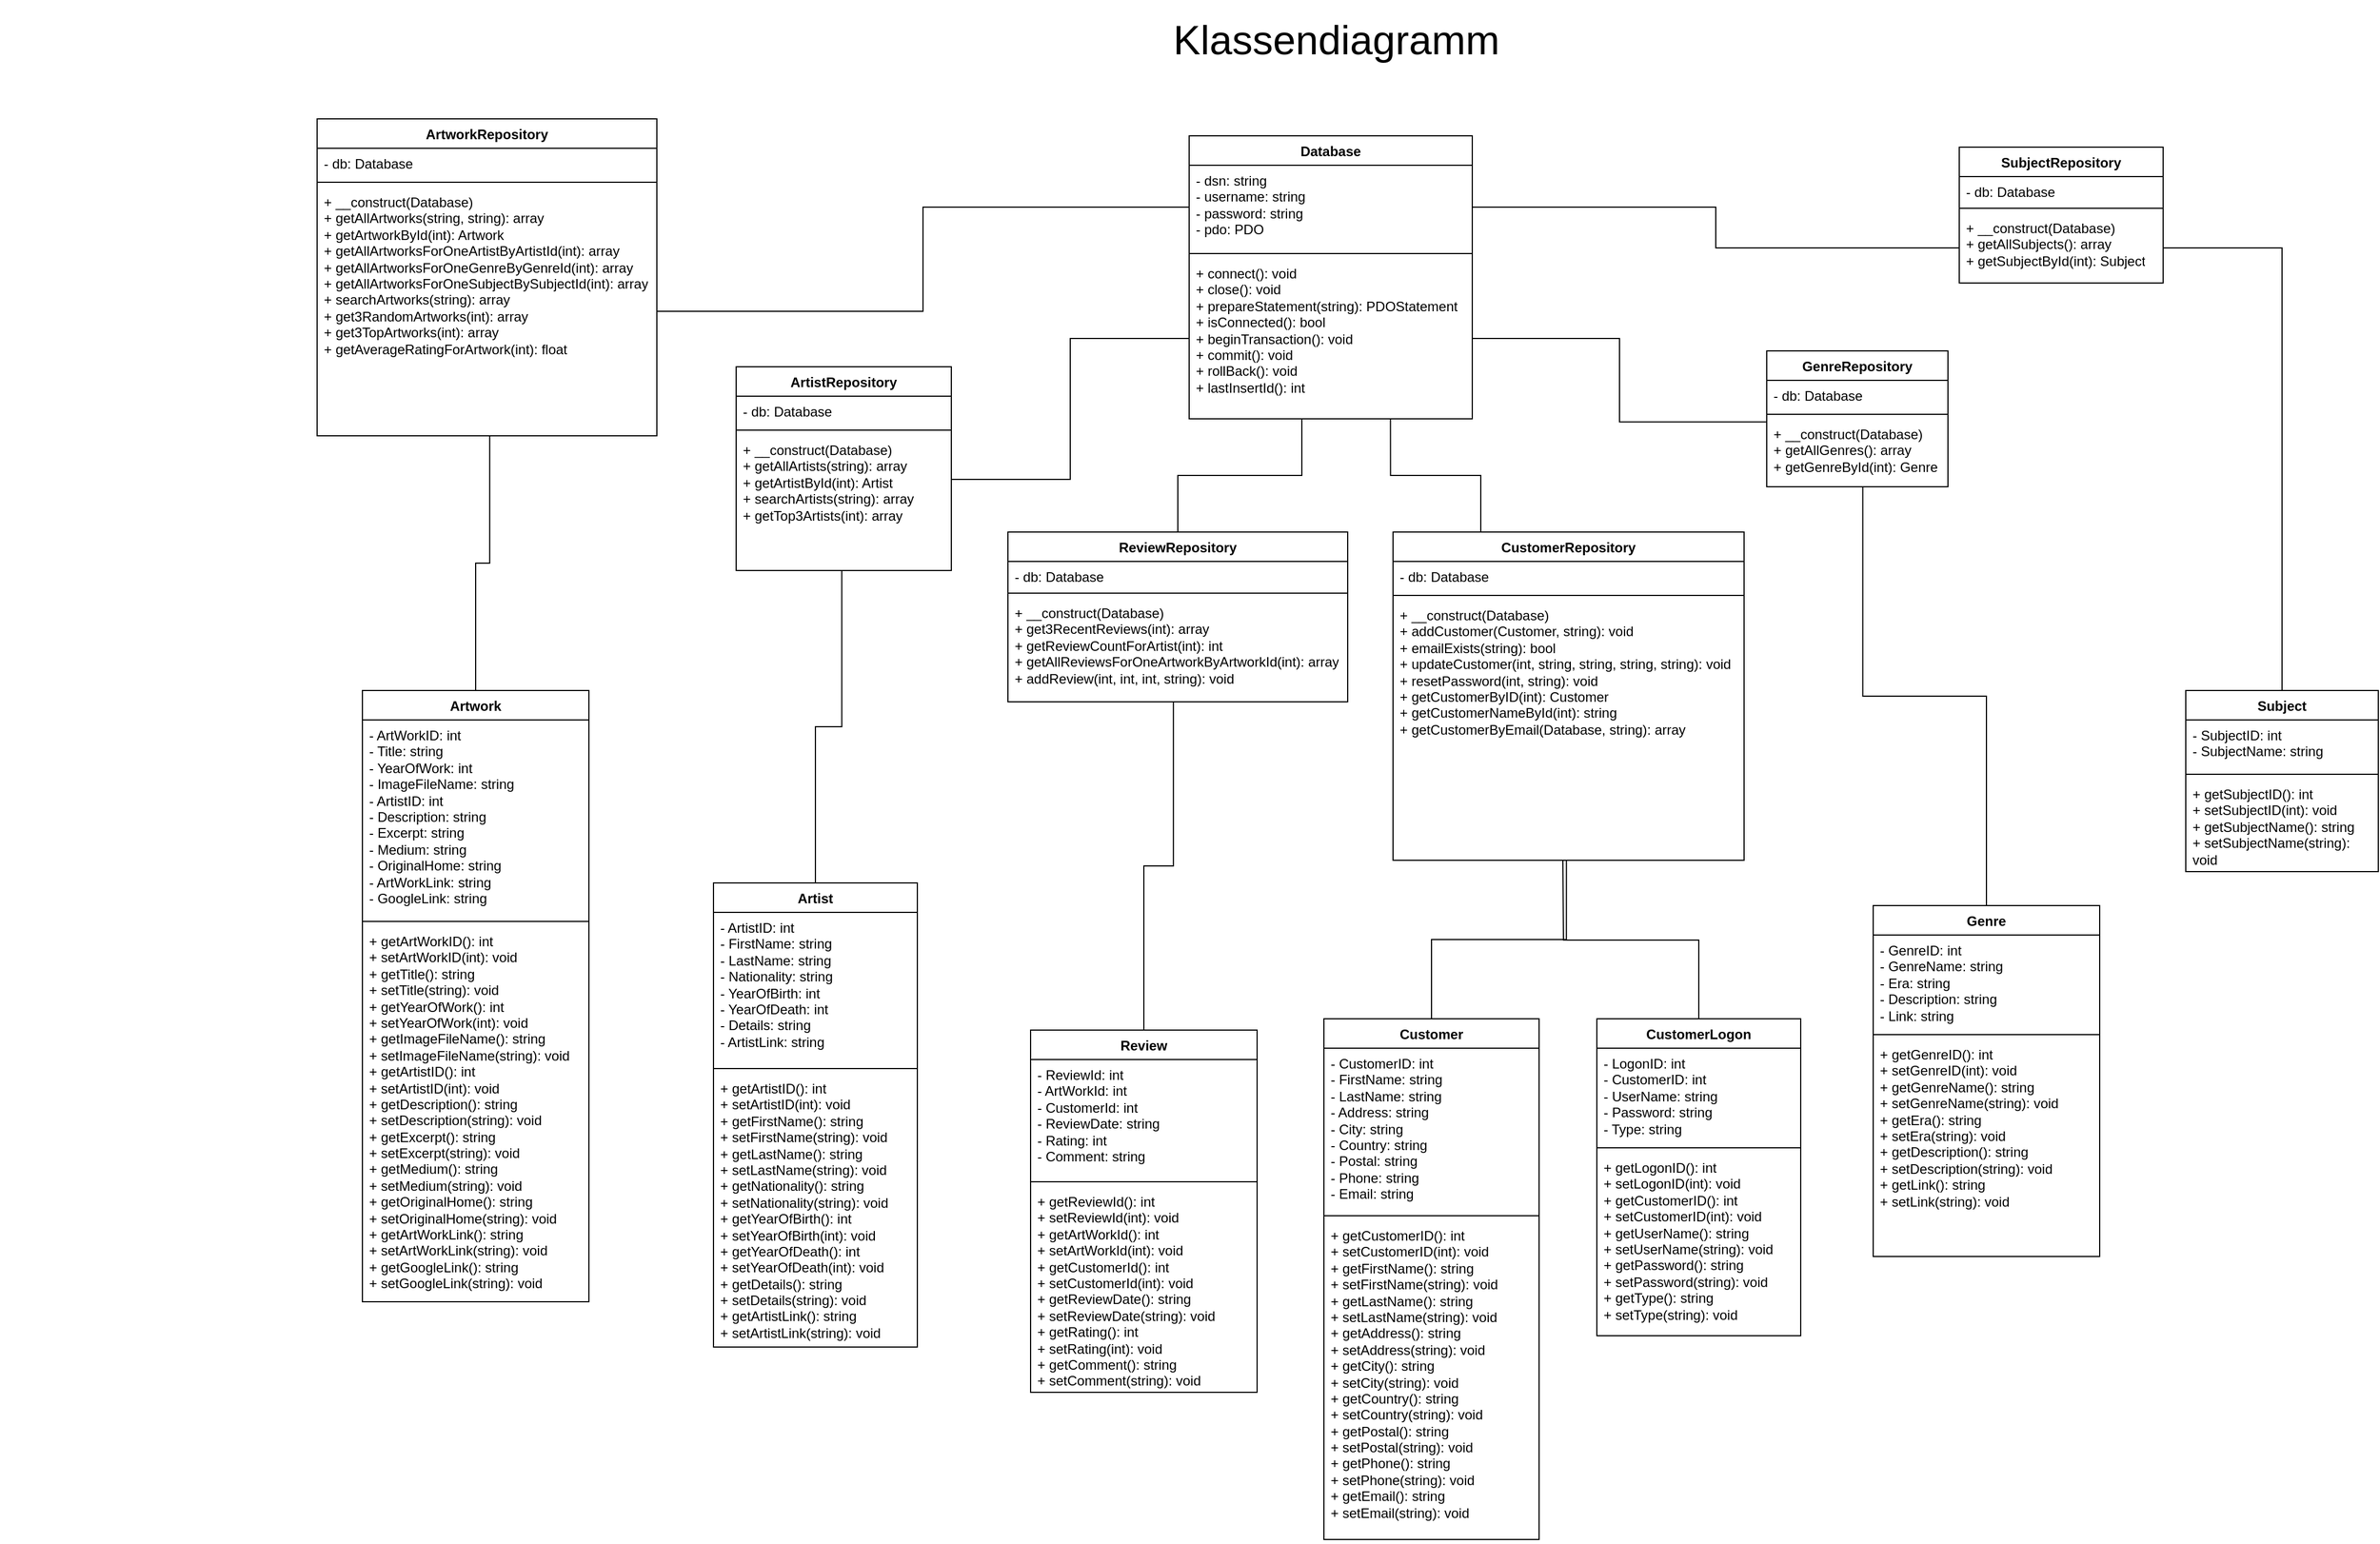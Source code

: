 <mxfile version="26.1.1">
  <diagram name="Seite-1" id="nD6jiJCX5i-z-jnRRKS7">
    <mxGraphModel dx="2206" dy="1258" grid="1" gridSize="10" guides="1" tooltips="1" connect="1" arrows="1" fold="1" page="1" pageScale="1" pageWidth="1169" pageHeight="827" math="0" shadow="0">
      <root>
        <mxCell id="0" />
        <mxCell id="1" parent="0" />
        <mxCell id="_smzAnieDaN4sx0Uvykq-1" value="" style="text;whiteSpace=wrap;html=1;" vertex="1" parent="1">
          <mxGeometry width="700" height="380" as="geometry" />
        </mxCell>
        <mxCell id="_smzAnieDaN4sx0Uvykq-2" value="&lt;font style=&quot;font-size: 36px;&quot;&gt;Klassendiagramm&lt;/font&gt;" style="text;html=1;align=center;verticalAlign=middle;whiteSpace=wrap;rounded=0;" vertex="1" parent="1">
          <mxGeometry x="1150" y="20" width="60" height="30" as="geometry" />
        </mxCell>
        <mxCell id="_smzAnieDaN4sx0Uvykq-7" value="Artist" style="swimlane;fontStyle=1;align=center;verticalAlign=top;childLayout=stackLayout;horizontal=1;startSize=26;horizontalStack=0;resizeParent=1;resizeParentMax=0;resizeLast=0;collapsible=1;marginBottom=0;whiteSpace=wrap;html=1;" vertex="1" parent="1">
          <mxGeometry x="630" y="780" width="180" height="410" as="geometry" />
        </mxCell>
        <mxCell id="_smzAnieDaN4sx0Uvykq-8" value="&lt;div&gt;- ArtistID: int&lt;/div&gt;&lt;div&gt;- FirstName: string&lt;/div&gt;&lt;div&gt;- LastName: string&lt;/div&gt;&lt;div&gt;- Nationality: string&lt;/div&gt;&lt;div&gt;- YearOfBirth: int&lt;/div&gt;&lt;div&gt;- YearOfDeath: int&lt;/div&gt;&lt;div&gt;- Details: string&lt;/div&gt;&lt;div&gt;- ArtistLink: string&lt;/div&gt;" style="text;strokeColor=none;fillColor=none;align=left;verticalAlign=top;spacingLeft=4;spacingRight=4;overflow=hidden;rotatable=0;points=[[0,0.5],[1,0.5]];portConstraint=eastwest;whiteSpace=wrap;html=1;" vertex="1" parent="_smzAnieDaN4sx0Uvykq-7">
          <mxGeometry y="26" width="180" height="134" as="geometry" />
        </mxCell>
        <mxCell id="_smzAnieDaN4sx0Uvykq-9" value="" style="line;strokeWidth=1;fillColor=none;align=left;verticalAlign=middle;spacingTop=-1;spacingLeft=3;spacingRight=3;rotatable=0;labelPosition=right;points=[];portConstraint=eastwest;strokeColor=inherit;" vertex="1" parent="_smzAnieDaN4sx0Uvykq-7">
          <mxGeometry y="160" width="180" height="8" as="geometry" />
        </mxCell>
        <mxCell id="_smzAnieDaN4sx0Uvykq-10" value="&lt;div&gt;+ getArtistID(): int&lt;/div&gt;&lt;div&gt;+ setArtistID(int): void&lt;/div&gt;&lt;div&gt;+ getFirstName(): string&lt;/div&gt;&lt;div&gt;+ setFirstName(string): void&lt;/div&gt;&lt;div&gt;+ getLastName(): string&lt;/div&gt;&lt;div&gt;+ setLastName(string): void&lt;/div&gt;&lt;div&gt;+ getNationality(): string&lt;/div&gt;&lt;div&gt;+ setNationality(string): void&lt;/div&gt;&lt;div&gt;+ getYearOfBirth(): int&lt;/div&gt;&lt;div&gt;+ setYearOfBirth(int): void&lt;/div&gt;&lt;div&gt;+ getYearOfDeath(): int&lt;/div&gt;&lt;div&gt;+ setYearOfDeath(int): void&lt;/div&gt;&lt;div&gt;+ getDetails(): string&lt;/div&gt;&lt;div&gt;+ setDetails(string): void&lt;/div&gt;&lt;div&gt;+ getArtistLink(): string&lt;/div&gt;&lt;div&gt;+ setArtistLink(string): void&lt;/div&gt;" style="text;strokeColor=none;fillColor=none;align=left;verticalAlign=top;spacingLeft=4;spacingRight=4;overflow=hidden;rotatable=0;points=[[0,0.5],[1,0.5]];portConstraint=eastwest;whiteSpace=wrap;html=1;" vertex="1" parent="_smzAnieDaN4sx0Uvykq-7">
          <mxGeometry y="168" width="180" height="242" as="geometry" />
        </mxCell>
        <mxCell id="_smzAnieDaN4sx0Uvykq-11" value="Artwork" style="swimlane;fontStyle=1;align=center;verticalAlign=top;childLayout=stackLayout;horizontal=1;startSize=26;horizontalStack=0;resizeParent=1;resizeParentMax=0;resizeLast=0;collapsible=1;marginBottom=0;whiteSpace=wrap;html=1;" vertex="1" parent="1">
          <mxGeometry x="320" y="610" width="200" height="540" as="geometry" />
        </mxCell>
        <mxCell id="_smzAnieDaN4sx0Uvykq-12" value="&lt;div&gt;- ArtWorkID: int&lt;/div&gt;&lt;div&gt;- Title: string&lt;/div&gt;&lt;div&gt;- YearOfWork: int&lt;/div&gt;&lt;div&gt;- ImageFileName: string&lt;/div&gt;&lt;div&gt;- ArtistID: int&lt;/div&gt;&lt;div&gt;- Description: string&lt;/div&gt;&lt;div&gt;- Excerpt: string&lt;/div&gt;&lt;div&gt;- Medium: string&lt;/div&gt;&lt;div&gt;- OriginalHome: string&lt;/div&gt;&lt;div&gt;- ArtWorkLink: string&lt;/div&gt;&lt;div&gt;- GoogleLink: string&lt;/div&gt;" style="text;strokeColor=none;fillColor=none;align=left;verticalAlign=top;spacingLeft=4;spacingRight=4;overflow=hidden;rotatable=0;points=[[0,0.5],[1,0.5]];portConstraint=eastwest;whiteSpace=wrap;html=1;" vertex="1" parent="_smzAnieDaN4sx0Uvykq-11">
          <mxGeometry y="26" width="200" height="174" as="geometry" />
        </mxCell>
        <mxCell id="_smzAnieDaN4sx0Uvykq-13" value="" style="line;strokeWidth=1;fillColor=none;align=left;verticalAlign=middle;spacingTop=-1;spacingLeft=3;spacingRight=3;rotatable=0;labelPosition=right;points=[];portConstraint=eastwest;strokeColor=inherit;" vertex="1" parent="_smzAnieDaN4sx0Uvykq-11">
          <mxGeometry y="200" width="200" height="8" as="geometry" />
        </mxCell>
        <mxCell id="_smzAnieDaN4sx0Uvykq-14" value="&lt;div&gt;+ getArtWorkID(): int&lt;/div&gt;&lt;div&gt;+ setArtWorkID(int): void&lt;/div&gt;&lt;div&gt;+ getTitle(): string&lt;/div&gt;&lt;div&gt;+ setTitle(string): void&lt;/div&gt;&lt;div&gt;+ getYearOfWork(): int&lt;/div&gt;&lt;div&gt;+ setYearOfWork(int): void&lt;/div&gt;&lt;div&gt;+ getImageFileName(): string&lt;/div&gt;&lt;div&gt;+ setImageFileName(string): void&lt;/div&gt;&lt;div&gt;+ getArtistID(): int&lt;/div&gt;&lt;div&gt;+ setArtistID(int): void&lt;/div&gt;&lt;div&gt;+ getDescription(): string&lt;/div&gt;&lt;div&gt;+ setDescription(string): void&lt;/div&gt;&lt;div&gt;+ getExcerpt(): string&lt;/div&gt;&lt;div&gt;+ setExcerpt(string): void&lt;/div&gt;&lt;div&gt;+ getMedium(): string&lt;/div&gt;&lt;div&gt;+ setMedium(string): void&lt;/div&gt;&lt;div&gt;+ getOriginalHome(): string&lt;/div&gt;&lt;div&gt;+ setOriginalHome(string): void&lt;/div&gt;&lt;div&gt;+ getArtWorkLink(): string&lt;/div&gt;&lt;div&gt;+ setArtWorkLink(string): void&lt;/div&gt;&lt;div&gt;+ getGoogleLink(): string&lt;/div&gt;&lt;div&gt;+ setGoogleLink(string): void&lt;/div&gt;" style="text;strokeColor=none;fillColor=none;align=left;verticalAlign=top;spacingLeft=4;spacingRight=4;overflow=hidden;rotatable=0;points=[[0,0.5],[1,0.5]];portConstraint=eastwest;whiteSpace=wrap;html=1;" vertex="1" parent="_smzAnieDaN4sx0Uvykq-11">
          <mxGeometry y="208" width="200" height="332" as="geometry" />
        </mxCell>
        <mxCell id="_smzAnieDaN4sx0Uvykq-16" value="Review" style="swimlane;fontStyle=1;align=center;verticalAlign=top;childLayout=stackLayout;horizontal=1;startSize=26;horizontalStack=0;resizeParent=1;resizeParentMax=0;resizeLast=0;collapsible=1;marginBottom=0;whiteSpace=wrap;html=1;" vertex="1" parent="1">
          <mxGeometry x="910" y="910" width="200" height="320" as="geometry" />
        </mxCell>
        <mxCell id="_smzAnieDaN4sx0Uvykq-17" value="&lt;div&gt;- ReviewId: int&lt;/div&gt;&lt;div&gt;- ArtWorkId: int&lt;/div&gt;&lt;div&gt;- CustomerId: int&lt;/div&gt;&lt;div&gt;- ReviewDate: string&lt;/div&gt;&lt;div&gt;- Rating: int&lt;/div&gt;&lt;div&gt;- Comment: string&lt;/div&gt;" style="text;strokeColor=none;fillColor=none;align=left;verticalAlign=top;spacingLeft=4;spacingRight=4;overflow=hidden;rotatable=0;points=[[0,0.5],[1,0.5]];portConstraint=eastwest;whiteSpace=wrap;html=1;" vertex="1" parent="_smzAnieDaN4sx0Uvykq-16">
          <mxGeometry y="26" width="200" height="104" as="geometry" />
        </mxCell>
        <mxCell id="_smzAnieDaN4sx0Uvykq-18" value="" style="line;strokeWidth=1;fillColor=none;align=left;verticalAlign=middle;spacingTop=-1;spacingLeft=3;spacingRight=3;rotatable=0;labelPosition=right;points=[];portConstraint=eastwest;strokeColor=inherit;" vertex="1" parent="_smzAnieDaN4sx0Uvykq-16">
          <mxGeometry y="130" width="200" height="8" as="geometry" />
        </mxCell>
        <mxCell id="_smzAnieDaN4sx0Uvykq-19" value="&lt;div&gt;+ getReviewId(): int&lt;/div&gt;&lt;div&gt;+ setReviewId(int): void&lt;/div&gt;&lt;div&gt;+ getArtWorkId(): int&lt;/div&gt;&lt;div&gt;+ setArtWorkId(int): void&lt;/div&gt;&lt;div&gt;+ getCustomerId(): int&lt;/div&gt;&lt;div&gt;+ setCustomerId(int): void&lt;/div&gt;&lt;div&gt;+ getReviewDate(): string&lt;/div&gt;&lt;div&gt;+ setReviewDate(string): void&lt;/div&gt;&lt;div&gt;+ getRating(): int&lt;/div&gt;&lt;div&gt;+ setRating(int): void&lt;/div&gt;&lt;div&gt;+ getComment(): string&lt;/div&gt;&lt;div&gt;+ setComment(string): void&lt;/div&gt;" style="text;strokeColor=none;fillColor=none;align=left;verticalAlign=top;spacingLeft=4;spacingRight=4;overflow=hidden;rotatable=0;points=[[0,0.5],[1,0.5]];portConstraint=eastwest;whiteSpace=wrap;html=1;" vertex="1" parent="_smzAnieDaN4sx0Uvykq-16">
          <mxGeometry y="138" width="200" height="182" as="geometry" />
        </mxCell>
        <mxCell id="_smzAnieDaN4sx0Uvykq-20" value="Customer" style="swimlane;fontStyle=1;align=center;verticalAlign=top;childLayout=stackLayout;horizontal=1;startSize=26;horizontalStack=0;resizeParent=1;resizeParentMax=0;resizeLast=0;collapsible=1;marginBottom=0;whiteSpace=wrap;html=1;" vertex="1" parent="1">
          <mxGeometry x="1169" y="900" width="190" height="460" as="geometry" />
        </mxCell>
        <mxCell id="_smzAnieDaN4sx0Uvykq-21" value="&lt;div&gt;- CustomerID: int&lt;/div&gt;&lt;div&gt;- FirstName: string&lt;/div&gt;&lt;div&gt;- LastName: string&lt;/div&gt;&lt;div&gt;- Address: string&lt;/div&gt;&lt;div&gt;- City: string&lt;/div&gt;&lt;div&gt;- Country: string&lt;/div&gt;&lt;div&gt;- Postal: string&lt;/div&gt;&lt;div&gt;- Phone: string&lt;/div&gt;&lt;div&gt;- Email: string&lt;/div&gt;" style="text;strokeColor=none;fillColor=none;align=left;verticalAlign=top;spacingLeft=4;spacingRight=4;overflow=hidden;rotatable=0;points=[[0,0.5],[1,0.5]];portConstraint=eastwest;whiteSpace=wrap;html=1;" vertex="1" parent="_smzAnieDaN4sx0Uvykq-20">
          <mxGeometry y="26" width="190" height="144" as="geometry" />
        </mxCell>
        <mxCell id="_smzAnieDaN4sx0Uvykq-22" value="" style="line;strokeWidth=1;fillColor=none;align=left;verticalAlign=middle;spacingTop=-1;spacingLeft=3;spacingRight=3;rotatable=0;labelPosition=right;points=[];portConstraint=eastwest;strokeColor=inherit;" vertex="1" parent="_smzAnieDaN4sx0Uvykq-20">
          <mxGeometry y="170" width="190" height="8" as="geometry" />
        </mxCell>
        <mxCell id="_smzAnieDaN4sx0Uvykq-23" value="&lt;div&gt;+ getCustomerID(): int&lt;/div&gt;&lt;div&gt;+ setCustomerID(int): void&lt;/div&gt;&lt;div&gt;+ getFirstName(): string&lt;/div&gt;&lt;div&gt;+ setFirstName(string): void&lt;/div&gt;&lt;div&gt;+ getLastName(): string&lt;/div&gt;&lt;div&gt;+ setLastName(string): void&lt;/div&gt;&lt;div&gt;+ getAddress(): string&lt;/div&gt;&lt;div&gt;+ setAddress(string): void&lt;/div&gt;&lt;div&gt;+ getCity(): string&lt;/div&gt;&lt;div&gt;+ setCity(string): void&lt;/div&gt;&lt;div&gt;+ getCountry(): string&lt;/div&gt;&lt;div&gt;+ setCountry(string): void&lt;/div&gt;&lt;div&gt;+ getPostal(): string&lt;/div&gt;&lt;div&gt;+ setPostal(string): void&lt;/div&gt;&lt;div&gt;+ getPhone(): string&lt;/div&gt;&lt;div&gt;+ setPhone(string): void&lt;/div&gt;&lt;div&gt;+ getEmail(): string&lt;/div&gt;&lt;div&gt;+ setEmail(string): void&lt;/div&gt;" style="text;strokeColor=none;fillColor=none;align=left;verticalAlign=top;spacingLeft=4;spacingRight=4;overflow=hidden;rotatable=0;points=[[0,0.5],[1,0.5]];portConstraint=eastwest;whiteSpace=wrap;html=1;" vertex="1" parent="_smzAnieDaN4sx0Uvykq-20">
          <mxGeometry y="178" width="190" height="282" as="geometry" />
        </mxCell>
        <mxCell id="_smzAnieDaN4sx0Uvykq-78" style="edgeStyle=orthogonalEdgeStyle;rounded=0;orthogonalLoop=1;jettySize=auto;html=1;exitX=0.5;exitY=0;exitDx=0;exitDy=0;endArrow=none;startFill=0;" edge="1" parent="1" source="_smzAnieDaN4sx0Uvykq-24">
          <mxGeometry relative="1" as="geometry">
            <mxPoint x="1380" y="760" as="targetPoint" />
          </mxGeometry>
        </mxCell>
        <mxCell id="_smzAnieDaN4sx0Uvykq-24" value="CustomerLogon" style="swimlane;fontStyle=1;align=center;verticalAlign=top;childLayout=stackLayout;horizontal=1;startSize=26;horizontalStack=0;resizeParent=1;resizeParentMax=0;resizeLast=0;collapsible=1;marginBottom=0;whiteSpace=wrap;html=1;" vertex="1" parent="1">
          <mxGeometry x="1410" y="900" width="180" height="280" as="geometry" />
        </mxCell>
        <mxCell id="_smzAnieDaN4sx0Uvykq-25" value="&lt;div&gt;- LogonID: int&lt;/div&gt;&lt;div&gt;- CustomerID: int&lt;/div&gt;&lt;div&gt;- UserName: string&lt;/div&gt;&lt;div&gt;- Password: string&lt;/div&gt;&lt;div&gt;- Type: string&lt;/div&gt;" style="text;strokeColor=none;fillColor=none;align=left;verticalAlign=top;spacingLeft=4;spacingRight=4;overflow=hidden;rotatable=0;points=[[0,0.5],[1,0.5]];portConstraint=eastwest;whiteSpace=wrap;html=1;" vertex="1" parent="_smzAnieDaN4sx0Uvykq-24">
          <mxGeometry y="26" width="180" height="84" as="geometry" />
        </mxCell>
        <mxCell id="_smzAnieDaN4sx0Uvykq-26" value="" style="line;strokeWidth=1;fillColor=none;align=left;verticalAlign=middle;spacingTop=-1;spacingLeft=3;spacingRight=3;rotatable=0;labelPosition=right;points=[];portConstraint=eastwest;strokeColor=inherit;" vertex="1" parent="_smzAnieDaN4sx0Uvykq-24">
          <mxGeometry y="110" width="180" height="8" as="geometry" />
        </mxCell>
        <mxCell id="_smzAnieDaN4sx0Uvykq-27" value="&lt;div&gt;+ getLogonID(): int&lt;/div&gt;&lt;div&gt;+ setLogonID(int): void&lt;/div&gt;&lt;div&gt;+ getCustomerID(): int&lt;/div&gt;&lt;div&gt;+ setCustomerID(int): void&lt;/div&gt;&lt;div&gt;+ getUserName(): string&lt;/div&gt;&lt;div&gt;+ setUserName(string): void&lt;/div&gt;&lt;div&gt;+ getPassword(): string&lt;/div&gt;&lt;div&gt;+ setPassword(string): void&lt;/div&gt;&lt;div&gt;+ getType(): string&lt;/div&gt;&lt;div&gt;+ setType(string): void&lt;/div&gt;" style="text;strokeColor=none;fillColor=none;align=left;verticalAlign=top;spacingLeft=4;spacingRight=4;overflow=hidden;rotatable=0;points=[[0,0.5],[1,0.5]];portConstraint=eastwest;whiteSpace=wrap;html=1;" vertex="1" parent="_smzAnieDaN4sx0Uvykq-24">
          <mxGeometry y="118" width="180" height="162" as="geometry" />
        </mxCell>
        <mxCell id="_smzAnieDaN4sx0Uvykq-28" value="Genre" style="swimlane;fontStyle=1;align=center;verticalAlign=top;childLayout=stackLayout;horizontal=1;startSize=26;horizontalStack=0;resizeParent=1;resizeParentMax=0;resizeLast=0;collapsible=1;marginBottom=0;whiteSpace=wrap;html=1;" vertex="1" parent="1">
          <mxGeometry x="1654" y="800" width="200" height="310" as="geometry" />
        </mxCell>
        <mxCell id="_smzAnieDaN4sx0Uvykq-29" value="&lt;div&gt;- GenreID: int&lt;/div&gt;&lt;div&gt;- GenreName: string&lt;/div&gt;&lt;div&gt;- Era: string&lt;/div&gt;&lt;div&gt;- Description: string&lt;/div&gt;&lt;div&gt;- Link: string&lt;/div&gt;" style="text;strokeColor=none;fillColor=none;align=left;verticalAlign=top;spacingLeft=4;spacingRight=4;overflow=hidden;rotatable=0;points=[[0,0.5],[1,0.5]];portConstraint=eastwest;whiteSpace=wrap;html=1;" vertex="1" parent="_smzAnieDaN4sx0Uvykq-28">
          <mxGeometry y="26" width="200" height="84" as="geometry" />
        </mxCell>
        <mxCell id="_smzAnieDaN4sx0Uvykq-30" value="" style="line;strokeWidth=1;fillColor=none;align=left;verticalAlign=middle;spacingTop=-1;spacingLeft=3;spacingRight=3;rotatable=0;labelPosition=right;points=[];portConstraint=eastwest;strokeColor=inherit;" vertex="1" parent="_smzAnieDaN4sx0Uvykq-28">
          <mxGeometry y="110" width="200" height="8" as="geometry" />
        </mxCell>
        <mxCell id="_smzAnieDaN4sx0Uvykq-31" value="&lt;div&gt;+ getGenreID(): int&lt;/div&gt;&lt;div&gt;+ setGenreID(int): void&lt;/div&gt;&lt;div&gt;+ getGenreName(): string&lt;/div&gt;&lt;div&gt;+ setGenreName(string): void&lt;/div&gt;&lt;div&gt;+ getEra(): string&lt;/div&gt;&lt;div&gt;+ setEra(string): void&lt;/div&gt;&lt;div&gt;+ getDescription(): string&lt;/div&gt;&lt;div&gt;+ setDescription(string): void&lt;/div&gt;&lt;div&gt;+ getLink(): string&lt;/div&gt;&lt;div&gt;+ setLink(string): void&lt;/div&gt;" style="text;strokeColor=none;fillColor=none;align=left;verticalAlign=top;spacingLeft=4;spacingRight=4;overflow=hidden;rotatable=0;points=[[0,0.5],[1,0.5]];portConstraint=eastwest;whiteSpace=wrap;html=1;" vertex="1" parent="_smzAnieDaN4sx0Uvykq-28">
          <mxGeometry y="118" width="200" height="192" as="geometry" />
        </mxCell>
        <mxCell id="_smzAnieDaN4sx0Uvykq-80" style="edgeStyle=orthogonalEdgeStyle;rounded=0;orthogonalLoop=1;jettySize=auto;html=1;exitX=0.5;exitY=0;exitDx=0;exitDy=0;endArrow=none;startFill=0;" edge="1" parent="1" source="_smzAnieDaN4sx0Uvykq-32" target="_smzAnieDaN4sx0Uvykq-63">
          <mxGeometry relative="1" as="geometry" />
        </mxCell>
        <mxCell id="_smzAnieDaN4sx0Uvykq-32" value="Subject" style="swimlane;fontStyle=1;align=center;verticalAlign=top;childLayout=stackLayout;horizontal=1;startSize=26;horizontalStack=0;resizeParent=1;resizeParentMax=0;resizeLast=0;collapsible=1;marginBottom=0;whiteSpace=wrap;html=1;" vertex="1" parent="1">
          <mxGeometry x="1930" y="610" width="170" height="160" as="geometry" />
        </mxCell>
        <mxCell id="_smzAnieDaN4sx0Uvykq-33" value="&lt;div&gt;- SubjectID: int&lt;/div&gt;&lt;div&gt;- SubjectName: string&lt;/div&gt;" style="text;strokeColor=none;fillColor=none;align=left;verticalAlign=top;spacingLeft=4;spacingRight=4;overflow=hidden;rotatable=0;points=[[0,0.5],[1,0.5]];portConstraint=eastwest;whiteSpace=wrap;html=1;" vertex="1" parent="_smzAnieDaN4sx0Uvykq-32">
          <mxGeometry y="26" width="170" height="44" as="geometry" />
        </mxCell>
        <mxCell id="_smzAnieDaN4sx0Uvykq-34" value="" style="line;strokeWidth=1;fillColor=none;align=left;verticalAlign=middle;spacingTop=-1;spacingLeft=3;spacingRight=3;rotatable=0;labelPosition=right;points=[];portConstraint=eastwest;strokeColor=inherit;" vertex="1" parent="_smzAnieDaN4sx0Uvykq-32">
          <mxGeometry y="70" width="170" height="8" as="geometry" />
        </mxCell>
        <mxCell id="_smzAnieDaN4sx0Uvykq-35" value="&lt;div&gt;+ getSubjectID(): int&lt;/div&gt;&lt;div&gt;+ setSubjectID(int): void&lt;/div&gt;&lt;div&gt;+ getSubjectName(): string&lt;/div&gt;&lt;div&gt;+ setSubjectName(string): void&lt;/div&gt;" style="text;strokeColor=none;fillColor=none;align=left;verticalAlign=top;spacingLeft=4;spacingRight=4;overflow=hidden;rotatable=0;points=[[0,0.5],[1,0.5]];portConstraint=eastwest;whiteSpace=wrap;html=1;" vertex="1" parent="_smzAnieDaN4sx0Uvykq-32">
          <mxGeometry y="78" width="170" height="82" as="geometry" />
        </mxCell>
        <mxCell id="_smzAnieDaN4sx0Uvykq-36" value="ArtistRepository" style="swimlane;fontStyle=1;align=center;verticalAlign=top;childLayout=stackLayout;horizontal=1;startSize=26;horizontalStack=0;resizeParent=1;resizeParentMax=0;resizeLast=0;collapsible=1;marginBottom=0;whiteSpace=wrap;html=1;" vertex="1" parent="1">
          <mxGeometry x="650" y="324" width="190" height="180" as="geometry" />
        </mxCell>
        <mxCell id="_smzAnieDaN4sx0Uvykq-37" value="- db: Database" style="text;strokeColor=none;fillColor=none;align=left;verticalAlign=top;spacingLeft=4;spacingRight=4;overflow=hidden;rotatable=0;points=[[0,0.5],[1,0.5]];portConstraint=eastwest;whiteSpace=wrap;html=1;" vertex="1" parent="_smzAnieDaN4sx0Uvykq-36">
          <mxGeometry y="26" width="190" height="26" as="geometry" />
        </mxCell>
        <mxCell id="_smzAnieDaN4sx0Uvykq-38" value="" style="line;strokeWidth=1;fillColor=none;align=left;verticalAlign=middle;spacingTop=-1;spacingLeft=3;spacingRight=3;rotatable=0;labelPosition=right;points=[];portConstraint=eastwest;strokeColor=inherit;" vertex="1" parent="_smzAnieDaN4sx0Uvykq-36">
          <mxGeometry y="52" width="190" height="8" as="geometry" />
        </mxCell>
        <mxCell id="_smzAnieDaN4sx0Uvykq-39" value="&lt;div&gt;+ __construct(Database)&lt;/div&gt;&lt;div&gt;+ getAllArtists(string): array&lt;/div&gt;&lt;div&gt;+ getArtistById(int): Artist&lt;/div&gt;&lt;div&gt;+ searchArtists(string): array&lt;/div&gt;&lt;div&gt;+ getTop3Artists(int): array&lt;/div&gt;" style="text;strokeColor=none;fillColor=none;align=left;verticalAlign=top;spacingLeft=4;spacingRight=4;overflow=hidden;rotatable=0;points=[[0,0.5],[1,0.5]];portConstraint=eastwest;whiteSpace=wrap;html=1;" vertex="1" parent="_smzAnieDaN4sx0Uvykq-36">
          <mxGeometry y="60" width="190" height="120" as="geometry" />
        </mxCell>
        <mxCell id="_smzAnieDaN4sx0Uvykq-40" value="ArtworkRepository" style="swimlane;fontStyle=1;align=center;verticalAlign=top;childLayout=stackLayout;horizontal=1;startSize=26;horizontalStack=0;resizeParent=1;resizeParentMax=0;resizeLast=0;collapsible=1;marginBottom=0;whiteSpace=wrap;html=1;" vertex="1" parent="1">
          <mxGeometry x="280" y="105" width="300" height="280" as="geometry" />
        </mxCell>
        <mxCell id="_smzAnieDaN4sx0Uvykq-41" value="- db: Database" style="text;strokeColor=none;fillColor=none;align=left;verticalAlign=top;spacingLeft=4;spacingRight=4;overflow=hidden;rotatable=0;points=[[0,0.5],[1,0.5]];portConstraint=eastwest;whiteSpace=wrap;html=1;" vertex="1" parent="_smzAnieDaN4sx0Uvykq-40">
          <mxGeometry y="26" width="300" height="26" as="geometry" />
        </mxCell>
        <mxCell id="_smzAnieDaN4sx0Uvykq-42" value="" style="line;strokeWidth=1;fillColor=none;align=left;verticalAlign=middle;spacingTop=-1;spacingLeft=3;spacingRight=3;rotatable=0;labelPosition=right;points=[];portConstraint=eastwest;strokeColor=inherit;" vertex="1" parent="_smzAnieDaN4sx0Uvykq-40">
          <mxGeometry y="52" width="300" height="8" as="geometry" />
        </mxCell>
        <mxCell id="_smzAnieDaN4sx0Uvykq-43" value="&lt;div&gt;+ __construct(Database)&lt;/div&gt;&lt;div&gt;+ getAllArtworks(string, string): array&lt;/div&gt;&lt;div&gt;+ getArtworkById(int): Artwork&lt;/div&gt;&lt;div&gt;+ getAllArtworksForOneArtistByArtistId(int): array&lt;/div&gt;&lt;div&gt;+ getAllArtworksForOneGenreByGenreId(int): array&lt;/div&gt;&lt;div&gt;+ getAllArtworksForOneSubjectBySubjectId(int): array&lt;/div&gt;&lt;div&gt;+ searchArtworks(string): array&lt;/div&gt;&lt;div&gt;+ get3RandomArtworks(int): array&lt;/div&gt;&lt;div&gt;+ get3TopArtworks(int): array&lt;/div&gt;&lt;div&gt;+ getAverageRatingForArtwork(int): float&lt;/div&gt;" style="text;strokeColor=none;fillColor=none;align=left;verticalAlign=top;spacingLeft=4;spacingRight=4;overflow=hidden;rotatable=0;points=[[0,0.5],[1,0.5]];portConstraint=eastwest;whiteSpace=wrap;html=1;" vertex="1" parent="_smzAnieDaN4sx0Uvykq-40">
          <mxGeometry y="60" width="300" height="220" as="geometry" />
        </mxCell>
        <mxCell id="_smzAnieDaN4sx0Uvykq-44" value="ReviewRepository" style="swimlane;fontStyle=1;align=center;verticalAlign=top;childLayout=stackLayout;horizontal=1;startSize=26;horizontalStack=0;resizeParent=1;resizeParentMax=0;resizeLast=0;collapsible=1;marginBottom=0;whiteSpace=wrap;html=1;" vertex="1" parent="1">
          <mxGeometry x="890" y="470" width="300" height="150" as="geometry" />
        </mxCell>
        <mxCell id="_smzAnieDaN4sx0Uvykq-45" value="- db: Database" style="text;strokeColor=none;fillColor=none;align=left;verticalAlign=top;spacingLeft=4;spacingRight=4;overflow=hidden;rotatable=0;points=[[0,0.5],[1,0.5]];portConstraint=eastwest;whiteSpace=wrap;html=1;" vertex="1" parent="_smzAnieDaN4sx0Uvykq-44">
          <mxGeometry y="26" width="300" height="24" as="geometry" />
        </mxCell>
        <mxCell id="_smzAnieDaN4sx0Uvykq-46" value="" style="line;strokeWidth=1;fillColor=none;align=left;verticalAlign=middle;spacingTop=-1;spacingLeft=3;spacingRight=3;rotatable=0;labelPosition=right;points=[];portConstraint=eastwest;strokeColor=inherit;" vertex="1" parent="_smzAnieDaN4sx0Uvykq-44">
          <mxGeometry y="50" width="300" height="8" as="geometry" />
        </mxCell>
        <mxCell id="_smzAnieDaN4sx0Uvykq-47" value="&lt;div&gt;+ __construct(Database)&lt;/div&gt;&lt;div&gt;+ get3RecentReviews(int): array&lt;/div&gt;&lt;div&gt;+ getReviewCountForArtist(int): int&lt;/div&gt;&lt;div&gt;+ getAllReviewsForOneArtworkByArtworkId(int): array&lt;/div&gt;&lt;div&gt;+ addReview(int, int, int, string): void&lt;/div&gt;" style="text;strokeColor=none;fillColor=none;align=left;verticalAlign=top;spacingLeft=4;spacingRight=4;overflow=hidden;rotatable=0;points=[[0,0.5],[1,0.5]];portConstraint=eastwest;whiteSpace=wrap;html=1;" vertex="1" parent="_smzAnieDaN4sx0Uvykq-44">
          <mxGeometry y="58" width="300" height="92" as="geometry" />
        </mxCell>
        <mxCell id="_smzAnieDaN4sx0Uvykq-48" value="Database" style="swimlane;fontStyle=1;align=center;verticalAlign=top;childLayout=stackLayout;horizontal=1;startSize=26;horizontalStack=0;resizeParent=1;resizeParentMax=0;resizeLast=0;collapsible=1;marginBottom=0;whiteSpace=wrap;html=1;" vertex="1" parent="1">
          <mxGeometry x="1050" y="120" width="250" height="250" as="geometry" />
        </mxCell>
        <mxCell id="_smzAnieDaN4sx0Uvykq-49" value="&lt;div&gt;- dsn: string&lt;/div&gt;&lt;div&gt;- username: string&lt;/div&gt;&lt;div&gt;- password: string&lt;/div&gt;&lt;div&gt;- pdo: PDO&lt;/div&gt;" style="text;strokeColor=none;fillColor=none;align=left;verticalAlign=top;spacingLeft=4;spacingRight=4;overflow=hidden;rotatable=0;points=[[0,0.5],[1,0.5]];portConstraint=eastwest;whiteSpace=wrap;html=1;" vertex="1" parent="_smzAnieDaN4sx0Uvykq-48">
          <mxGeometry y="26" width="250" height="74" as="geometry" />
        </mxCell>
        <mxCell id="_smzAnieDaN4sx0Uvykq-50" value="" style="line;strokeWidth=1;fillColor=none;align=left;verticalAlign=middle;spacingTop=-1;spacingLeft=3;spacingRight=3;rotatable=0;labelPosition=right;points=[];portConstraint=eastwest;strokeColor=inherit;" vertex="1" parent="_smzAnieDaN4sx0Uvykq-48">
          <mxGeometry y="100" width="250" height="8" as="geometry" />
        </mxCell>
        <mxCell id="_smzAnieDaN4sx0Uvykq-51" value="&lt;div&gt;+ connect(): void&lt;/div&gt;&lt;div&gt;+ close(): void&lt;/div&gt;&lt;div&gt;+ prepareStatement(string): PDOStatement&lt;/div&gt;&lt;div&gt;+ isConnected(): bool&lt;/div&gt;&lt;div&gt;+ beginTransaction(): void&lt;/div&gt;&lt;div&gt;+ commit(): void&lt;/div&gt;&lt;div&gt;+ rollBack(): void&lt;/div&gt;&lt;div&gt;+ lastInsertId(): int&lt;/div&gt;" style="text;strokeColor=none;fillColor=none;align=left;verticalAlign=top;spacingLeft=4;spacingRight=4;overflow=hidden;rotatable=0;points=[[0,0.5],[1,0.5]];portConstraint=eastwest;whiteSpace=wrap;html=1;" vertex="1" parent="_smzAnieDaN4sx0Uvykq-48">
          <mxGeometry y="108" width="250" height="142" as="geometry" />
        </mxCell>
        <mxCell id="_smzAnieDaN4sx0Uvykq-52" value="CustomerRepository" style="swimlane;fontStyle=1;align=center;verticalAlign=top;childLayout=stackLayout;horizontal=1;startSize=26;horizontalStack=0;resizeParent=1;resizeParentMax=0;resizeLast=0;collapsible=1;marginBottom=0;whiteSpace=wrap;html=1;" vertex="1" parent="1">
          <mxGeometry x="1230" y="470" width="310" height="290" as="geometry" />
        </mxCell>
        <mxCell id="_smzAnieDaN4sx0Uvykq-53" value="- db: Database" style="text;strokeColor=none;fillColor=none;align=left;verticalAlign=top;spacingLeft=4;spacingRight=4;overflow=hidden;rotatable=0;points=[[0,0.5],[1,0.5]];portConstraint=eastwest;whiteSpace=wrap;html=1;" vertex="1" parent="_smzAnieDaN4sx0Uvykq-52">
          <mxGeometry y="26" width="310" height="26" as="geometry" />
        </mxCell>
        <mxCell id="_smzAnieDaN4sx0Uvykq-54" value="" style="line;strokeWidth=1;fillColor=none;align=left;verticalAlign=middle;spacingTop=-1;spacingLeft=3;spacingRight=3;rotatable=0;labelPosition=right;points=[];portConstraint=eastwest;strokeColor=inherit;" vertex="1" parent="_smzAnieDaN4sx0Uvykq-52">
          <mxGeometry y="52" width="310" height="8" as="geometry" />
        </mxCell>
        <mxCell id="_smzAnieDaN4sx0Uvykq-55" value="&lt;div&gt;+ __construct(Database)&lt;/div&gt;&lt;div&gt;+ addCustomer(Customer, string): void&lt;/div&gt;&lt;div&gt;+ emailExists(string): bool&lt;/div&gt;&lt;div&gt;+ updateCustomer(int, string, string, string, string): void&lt;/div&gt;&lt;div&gt;+ resetPassword(int, string): void&lt;/div&gt;&lt;div&gt;+ getCustomerByID(int): Customer&lt;/div&gt;&lt;div&gt;+ getCustomerNameById(int): string&lt;/div&gt;&lt;div&gt;+ getCustomerByEmail(Database, string): array&lt;/div&gt;" style="text;strokeColor=none;fillColor=none;align=left;verticalAlign=top;spacingLeft=4;spacingRight=4;overflow=hidden;rotatable=0;points=[[0,0.5],[1,0.5]];portConstraint=eastwest;whiteSpace=wrap;html=1;" vertex="1" parent="_smzAnieDaN4sx0Uvykq-52">
          <mxGeometry y="60" width="310" height="230" as="geometry" />
        </mxCell>
        <mxCell id="_smzAnieDaN4sx0Uvykq-56" value="GenreRepository" style="swimlane;fontStyle=1;align=center;verticalAlign=top;childLayout=stackLayout;horizontal=1;startSize=26;horizontalStack=0;resizeParent=1;resizeParentMax=0;resizeLast=0;collapsible=1;marginBottom=0;whiteSpace=wrap;html=1;" vertex="1" parent="1">
          <mxGeometry x="1560" y="310" width="160" height="120" as="geometry" />
        </mxCell>
        <mxCell id="_smzAnieDaN4sx0Uvykq-57" value="- db: Database" style="text;strokeColor=none;fillColor=none;align=left;verticalAlign=top;spacingLeft=4;spacingRight=4;overflow=hidden;rotatable=0;points=[[0,0.5],[1,0.5]];portConstraint=eastwest;whiteSpace=wrap;html=1;" vertex="1" parent="_smzAnieDaN4sx0Uvykq-56">
          <mxGeometry y="26" width="160" height="26" as="geometry" />
        </mxCell>
        <mxCell id="_smzAnieDaN4sx0Uvykq-58" value="" style="line;strokeWidth=1;fillColor=none;align=left;verticalAlign=middle;spacingTop=-1;spacingLeft=3;spacingRight=3;rotatable=0;labelPosition=right;points=[];portConstraint=eastwest;strokeColor=inherit;" vertex="1" parent="_smzAnieDaN4sx0Uvykq-56">
          <mxGeometry y="52" width="160" height="8" as="geometry" />
        </mxCell>
        <mxCell id="_smzAnieDaN4sx0Uvykq-59" value="&lt;div&gt;+ __construct(Database)&lt;/div&gt;&lt;div&gt;+ getAllGenres(): array&lt;/div&gt;&lt;div&gt;+ getGenreById(int): Genre&lt;/div&gt;" style="text;strokeColor=none;fillColor=none;align=left;verticalAlign=top;spacingLeft=4;spacingRight=4;overflow=hidden;rotatable=0;points=[[0,0.5],[1,0.5]];portConstraint=eastwest;whiteSpace=wrap;html=1;" vertex="1" parent="_smzAnieDaN4sx0Uvykq-56">
          <mxGeometry y="60" width="160" height="60" as="geometry" />
        </mxCell>
        <mxCell id="_smzAnieDaN4sx0Uvykq-60" value="SubjectRepository" style="swimlane;fontStyle=1;align=center;verticalAlign=top;childLayout=stackLayout;horizontal=1;startSize=26;horizontalStack=0;resizeParent=1;resizeParentMax=0;resizeLast=0;collapsible=1;marginBottom=0;whiteSpace=wrap;html=1;" vertex="1" parent="1">
          <mxGeometry x="1730" y="130" width="180" height="120" as="geometry" />
        </mxCell>
        <mxCell id="_smzAnieDaN4sx0Uvykq-61" value="- db: Database" style="text;strokeColor=none;fillColor=none;align=left;verticalAlign=top;spacingLeft=4;spacingRight=4;overflow=hidden;rotatable=0;points=[[0,0.5],[1,0.5]];portConstraint=eastwest;whiteSpace=wrap;html=1;" vertex="1" parent="_smzAnieDaN4sx0Uvykq-60">
          <mxGeometry y="26" width="180" height="24" as="geometry" />
        </mxCell>
        <mxCell id="_smzAnieDaN4sx0Uvykq-62" value="" style="line;strokeWidth=1;fillColor=none;align=left;verticalAlign=middle;spacingTop=-1;spacingLeft=3;spacingRight=3;rotatable=0;labelPosition=right;points=[];portConstraint=eastwest;strokeColor=inherit;" vertex="1" parent="_smzAnieDaN4sx0Uvykq-60">
          <mxGeometry y="50" width="180" height="8" as="geometry" />
        </mxCell>
        <mxCell id="_smzAnieDaN4sx0Uvykq-63" value="&lt;div&gt;+ __construct(Database)&lt;/div&gt;&lt;div&gt;+ getAllSubjects(): array&lt;/div&gt;&lt;div&gt;+ getSubjectById(int): Subject&lt;/div&gt;" style="text;strokeColor=none;fillColor=none;align=left;verticalAlign=top;spacingLeft=4;spacingRight=4;overflow=hidden;rotatable=0;points=[[0,0.5],[1,0.5]];portConstraint=eastwest;whiteSpace=wrap;html=1;" vertex="1" parent="_smzAnieDaN4sx0Uvykq-60">
          <mxGeometry y="58" width="180" height="62" as="geometry" />
        </mxCell>
        <mxCell id="_smzAnieDaN4sx0Uvykq-68" style="rounded=0;orthogonalLoop=1;jettySize=auto;html=1;exitX=0;exitY=0.5;exitDx=0;exitDy=0;strokeColor=default;edgeStyle=orthogonalEdgeStyle;endArrow=none;startFill=0;" edge="1" parent="1" source="_smzAnieDaN4sx0Uvykq-49" target="_smzAnieDaN4sx0Uvykq-43">
          <mxGeometry relative="1" as="geometry" />
        </mxCell>
        <mxCell id="_smzAnieDaN4sx0Uvykq-70" style="edgeStyle=orthogonalEdgeStyle;rounded=0;orthogonalLoop=1;jettySize=auto;html=1;exitX=0;exitY=0.5;exitDx=0;exitDy=0;entryX=1.001;entryY=0.329;entryDx=0;entryDy=0;entryPerimeter=0;endArrow=none;startFill=0;" edge="1" parent="1" source="_smzAnieDaN4sx0Uvykq-51" target="_smzAnieDaN4sx0Uvykq-39">
          <mxGeometry relative="1" as="geometry" />
        </mxCell>
        <mxCell id="_smzAnieDaN4sx0Uvykq-71" style="edgeStyle=orthogonalEdgeStyle;rounded=0;orthogonalLoop=1;jettySize=auto;html=1;exitX=1;exitY=0.5;exitDx=0;exitDy=0;entryX=0.001;entryY=0.046;entryDx=0;entryDy=0;entryPerimeter=0;endArrow=none;startFill=0;" edge="1" parent="1" source="_smzAnieDaN4sx0Uvykq-51" target="_smzAnieDaN4sx0Uvykq-59">
          <mxGeometry relative="1" as="geometry" />
        </mxCell>
        <mxCell id="_smzAnieDaN4sx0Uvykq-72" style="edgeStyle=orthogonalEdgeStyle;rounded=0;orthogonalLoop=1;jettySize=auto;html=1;exitX=0.25;exitY=0;exitDx=0;exitDy=0;entryX=0.711;entryY=0.998;entryDx=0;entryDy=0;entryPerimeter=0;endArrow=none;startFill=0;" edge="1" parent="1" source="_smzAnieDaN4sx0Uvykq-52" target="_smzAnieDaN4sx0Uvykq-51">
          <mxGeometry relative="1" as="geometry" />
        </mxCell>
        <mxCell id="_smzAnieDaN4sx0Uvykq-73" style="edgeStyle=orthogonalEdgeStyle;rounded=0;orthogonalLoop=1;jettySize=auto;html=1;exitX=0.5;exitY=0;exitDx=0;exitDy=0;entryX=0.398;entryY=0.998;entryDx=0;entryDy=0;entryPerimeter=0;endArrow=none;startFill=0;" edge="1" parent="1" source="_smzAnieDaN4sx0Uvykq-44" target="_smzAnieDaN4sx0Uvykq-51">
          <mxGeometry relative="1" as="geometry" />
        </mxCell>
        <mxCell id="_smzAnieDaN4sx0Uvykq-74" style="rounded=0;orthogonalLoop=1;jettySize=auto;html=1;exitX=0.5;exitY=0;exitDx=0;exitDy=0;entryX=0.508;entryY=1;entryDx=0;entryDy=0;entryPerimeter=0;endArrow=none;startFill=0;edgeStyle=orthogonalEdgeStyle;" edge="1" parent="1" source="_smzAnieDaN4sx0Uvykq-11" target="_smzAnieDaN4sx0Uvykq-43">
          <mxGeometry relative="1" as="geometry" />
        </mxCell>
        <mxCell id="_smzAnieDaN4sx0Uvykq-75" style="edgeStyle=orthogonalEdgeStyle;rounded=0;orthogonalLoop=1;jettySize=auto;html=1;exitX=0.5;exitY=0;exitDx=0;exitDy=0;entryX=0.491;entryY=0.996;entryDx=0;entryDy=0;entryPerimeter=0;endArrow=none;startFill=0;" edge="1" parent="1" source="_smzAnieDaN4sx0Uvykq-7" target="_smzAnieDaN4sx0Uvykq-39">
          <mxGeometry relative="1" as="geometry" />
        </mxCell>
        <mxCell id="_smzAnieDaN4sx0Uvykq-76" style="rounded=0;orthogonalLoop=1;jettySize=auto;html=1;exitX=0.5;exitY=0;exitDx=0;exitDy=0;entryX=0.487;entryY=1.006;entryDx=0;entryDy=0;entryPerimeter=0;endArrow=none;startFill=0;edgeStyle=orthogonalEdgeStyle;" edge="1" parent="1" source="_smzAnieDaN4sx0Uvykq-16" target="_smzAnieDaN4sx0Uvykq-47">
          <mxGeometry relative="1" as="geometry" />
        </mxCell>
        <mxCell id="_smzAnieDaN4sx0Uvykq-77" style="edgeStyle=orthogonalEdgeStyle;rounded=0;orthogonalLoop=1;jettySize=auto;html=1;exitX=0.5;exitY=0;exitDx=0;exitDy=0;entryX=0.494;entryY=1.002;entryDx=0;entryDy=0;entryPerimeter=0;endArrow=none;startFill=0;" edge="1" parent="1" source="_smzAnieDaN4sx0Uvykq-20" target="_smzAnieDaN4sx0Uvykq-55">
          <mxGeometry relative="1" as="geometry" />
        </mxCell>
        <mxCell id="_smzAnieDaN4sx0Uvykq-79" style="edgeStyle=orthogonalEdgeStyle;rounded=0;orthogonalLoop=1;jettySize=auto;html=1;exitX=0.5;exitY=0;exitDx=0;exitDy=0;entryX=0.53;entryY=0.995;entryDx=0;entryDy=0;entryPerimeter=0;endArrow=none;startFill=0;" edge="1" parent="1" source="_smzAnieDaN4sx0Uvykq-28" target="_smzAnieDaN4sx0Uvykq-59">
          <mxGeometry relative="1" as="geometry" />
        </mxCell>
        <mxCell id="_smzAnieDaN4sx0Uvykq-82" style="edgeStyle=orthogonalEdgeStyle;rounded=0;orthogonalLoop=1;jettySize=auto;html=1;exitX=1;exitY=0.5;exitDx=0;exitDy=0;endArrow=none;startFill=0;" edge="1" parent="1" source="_smzAnieDaN4sx0Uvykq-49" target="_smzAnieDaN4sx0Uvykq-63">
          <mxGeometry relative="1" as="geometry" />
        </mxCell>
      </root>
    </mxGraphModel>
  </diagram>
</mxfile>
